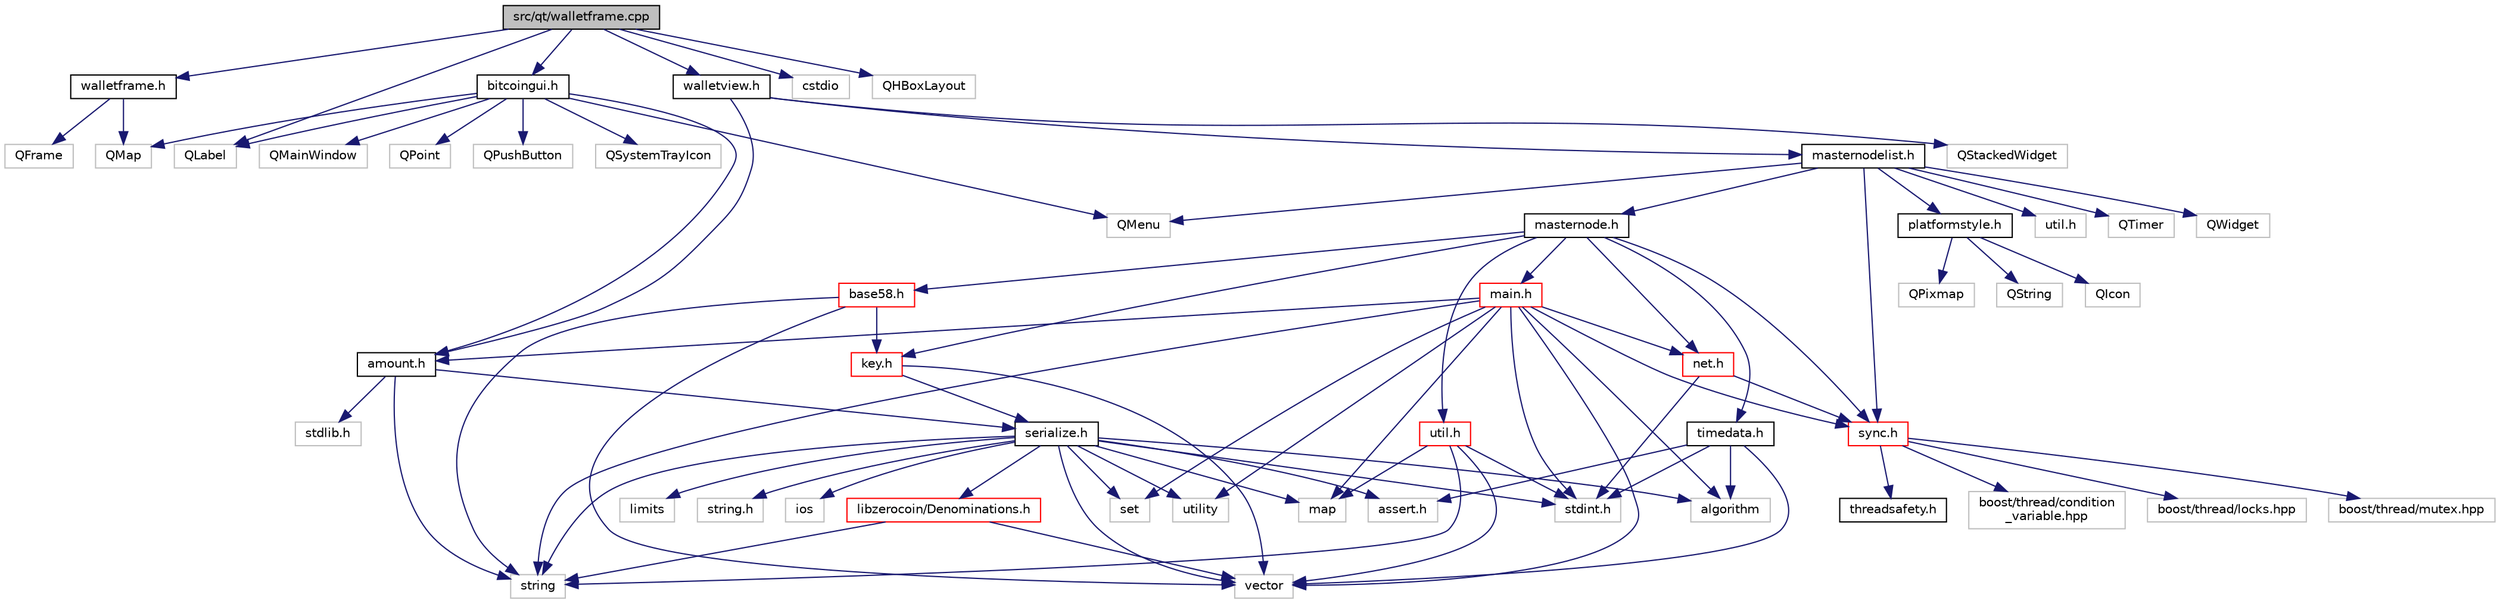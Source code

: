 digraph "src/qt/walletframe.cpp"
{
  edge [fontname="Helvetica",fontsize="10",labelfontname="Helvetica",labelfontsize="10"];
  node [fontname="Helvetica",fontsize="10",shape=record];
  Node0 [label="src/qt/walletframe.cpp",height=0.2,width=0.4,color="black", fillcolor="grey75", style="filled", fontcolor="black"];
  Node0 -> Node1 [color="midnightblue",fontsize="10",style="solid",fontname="Helvetica"];
  Node1 [label="walletframe.h",height=0.2,width=0.4,color="black", fillcolor="white", style="filled",URL="$walletframe_8h.html"];
  Node1 -> Node2 [color="midnightblue",fontsize="10",style="solid",fontname="Helvetica"];
  Node2 [label="QFrame",height=0.2,width=0.4,color="grey75", fillcolor="white", style="filled"];
  Node1 -> Node3 [color="midnightblue",fontsize="10",style="solid",fontname="Helvetica"];
  Node3 [label="QMap",height=0.2,width=0.4,color="grey75", fillcolor="white", style="filled"];
  Node0 -> Node4 [color="midnightblue",fontsize="10",style="solid",fontname="Helvetica"];
  Node4 [label="bitcoingui.h",height=0.2,width=0.4,color="black", fillcolor="white", style="filled",URL="$bitcoingui_8h.html"];
  Node4 -> Node5 [color="midnightblue",fontsize="10",style="solid",fontname="Helvetica"];
  Node5 [label="amount.h",height=0.2,width=0.4,color="black", fillcolor="white", style="filled",URL="$amount_8h.html"];
  Node5 -> Node6 [color="midnightblue",fontsize="10",style="solid",fontname="Helvetica"];
  Node6 [label="serialize.h",height=0.2,width=0.4,color="black", fillcolor="white", style="filled",URL="$serialize_8h.html"];
  Node6 -> Node7 [color="midnightblue",fontsize="10",style="solid",fontname="Helvetica"];
  Node7 [label="algorithm",height=0.2,width=0.4,color="grey75", fillcolor="white", style="filled"];
  Node6 -> Node8 [color="midnightblue",fontsize="10",style="solid",fontname="Helvetica"];
  Node8 [label="assert.h",height=0.2,width=0.4,color="grey75", fillcolor="white", style="filled"];
  Node6 -> Node9 [color="midnightblue",fontsize="10",style="solid",fontname="Helvetica"];
  Node9 [label="ios",height=0.2,width=0.4,color="grey75", fillcolor="white", style="filled"];
  Node6 -> Node10 [color="midnightblue",fontsize="10",style="solid",fontname="Helvetica"];
  Node10 [label="limits",height=0.2,width=0.4,color="grey75", fillcolor="white", style="filled"];
  Node6 -> Node11 [color="midnightblue",fontsize="10",style="solid",fontname="Helvetica"];
  Node11 [label="map",height=0.2,width=0.4,color="grey75", fillcolor="white", style="filled"];
  Node6 -> Node12 [color="midnightblue",fontsize="10",style="solid",fontname="Helvetica"];
  Node12 [label="set",height=0.2,width=0.4,color="grey75", fillcolor="white", style="filled"];
  Node6 -> Node13 [color="midnightblue",fontsize="10",style="solid",fontname="Helvetica"];
  Node13 [label="stdint.h",height=0.2,width=0.4,color="grey75", fillcolor="white", style="filled"];
  Node6 -> Node14 [color="midnightblue",fontsize="10",style="solid",fontname="Helvetica"];
  Node14 [label="string.h",height=0.2,width=0.4,color="grey75", fillcolor="white", style="filled"];
  Node6 -> Node15 [color="midnightblue",fontsize="10",style="solid",fontname="Helvetica"];
  Node15 [label="string",height=0.2,width=0.4,color="grey75", fillcolor="white", style="filled"];
  Node6 -> Node16 [color="midnightblue",fontsize="10",style="solid",fontname="Helvetica"];
  Node16 [label="utility",height=0.2,width=0.4,color="grey75", fillcolor="white", style="filled"];
  Node6 -> Node17 [color="midnightblue",fontsize="10",style="solid",fontname="Helvetica"];
  Node17 [label="vector",height=0.2,width=0.4,color="grey75", fillcolor="white", style="filled"];
  Node6 -> Node18 [color="midnightblue",fontsize="10",style="solid",fontname="Helvetica"];
  Node18 [label="libzerocoin/Denominations.h",height=0.2,width=0.4,color="red", fillcolor="white", style="filled",URL="$_denominations_8h.html",tooltip="Denomination info for the Zerocoin library. "];
  Node18 -> Node15 [color="midnightblue",fontsize="10",style="solid",fontname="Helvetica"];
  Node18 -> Node17 [color="midnightblue",fontsize="10",style="solid",fontname="Helvetica"];
  Node5 -> Node20 [color="midnightblue",fontsize="10",style="solid",fontname="Helvetica"];
  Node20 [label="stdlib.h",height=0.2,width=0.4,color="grey75", fillcolor="white", style="filled"];
  Node5 -> Node15 [color="midnightblue",fontsize="10",style="solid",fontname="Helvetica"];
  Node4 -> Node21 [color="midnightblue",fontsize="10",style="solid",fontname="Helvetica"];
  Node21 [label="QLabel",height=0.2,width=0.4,color="grey75", fillcolor="white", style="filled"];
  Node4 -> Node22 [color="midnightblue",fontsize="10",style="solid",fontname="Helvetica"];
  Node22 [label="QMainWindow",height=0.2,width=0.4,color="grey75", fillcolor="white", style="filled"];
  Node4 -> Node3 [color="midnightblue",fontsize="10",style="solid",fontname="Helvetica"];
  Node4 -> Node23 [color="midnightblue",fontsize="10",style="solid",fontname="Helvetica"];
  Node23 [label="QMenu",height=0.2,width=0.4,color="grey75", fillcolor="white", style="filled"];
  Node4 -> Node24 [color="midnightblue",fontsize="10",style="solid",fontname="Helvetica"];
  Node24 [label="QPoint",height=0.2,width=0.4,color="grey75", fillcolor="white", style="filled"];
  Node4 -> Node25 [color="midnightblue",fontsize="10",style="solid",fontname="Helvetica"];
  Node25 [label="QPushButton",height=0.2,width=0.4,color="grey75", fillcolor="white", style="filled"];
  Node4 -> Node26 [color="midnightblue",fontsize="10",style="solid",fontname="Helvetica"];
  Node26 [label="QSystemTrayIcon",height=0.2,width=0.4,color="grey75", fillcolor="white", style="filled"];
  Node0 -> Node27 [color="midnightblue",fontsize="10",style="solid",fontname="Helvetica"];
  Node27 [label="walletview.h",height=0.2,width=0.4,color="black", fillcolor="white", style="filled",URL="$walletview_8h.html"];
  Node27 -> Node5 [color="midnightblue",fontsize="10",style="solid",fontname="Helvetica"];
  Node27 -> Node28 [color="midnightblue",fontsize="10",style="solid",fontname="Helvetica"];
  Node28 [label="masternodelist.h",height=0.2,width=0.4,color="black", fillcolor="white", style="filled",URL="$masternodelist_8h.html"];
  Node28 -> Node29 [color="midnightblue",fontsize="10",style="solid",fontname="Helvetica"];
  Node29 [label="masternode.h",height=0.2,width=0.4,color="black", fillcolor="white", style="filled",URL="$masternode_8h.html"];
  Node29 -> Node30 [color="midnightblue",fontsize="10",style="solid",fontname="Helvetica"];
  Node30 [label="base58.h",height=0.2,width=0.4,color="red", fillcolor="white", style="filled",URL="$base58_8h.html"];
  Node30 -> Node60 [color="midnightblue",fontsize="10",style="solid",fontname="Helvetica"];
  Node60 [label="key.h",height=0.2,width=0.4,color="red", fillcolor="white", style="filled",URL="$key_8h.html"];
  Node60 -> Node6 [color="midnightblue",fontsize="10",style="solid",fontname="Helvetica"];
  Node60 -> Node17 [color="midnightblue",fontsize="10",style="solid",fontname="Helvetica"];
  Node30 -> Node15 [color="midnightblue",fontsize="10",style="solid",fontname="Helvetica"];
  Node30 -> Node17 [color="midnightblue",fontsize="10",style="solid",fontname="Helvetica"];
  Node29 -> Node60 [color="midnightblue",fontsize="10",style="solid",fontname="Helvetica"];
  Node29 -> Node93 [color="midnightblue",fontsize="10",style="solid",fontname="Helvetica"];
  Node93 [label="main.h",height=0.2,width=0.4,color="red", fillcolor="white", style="filled",URL="$main_8h.html"];
  Node93 -> Node5 [color="midnightblue",fontsize="10",style="solid",fontname="Helvetica"];
  Node93 -> Node110 [color="midnightblue",fontsize="10",style="solid",fontname="Helvetica"];
  Node110 [label="net.h",height=0.2,width=0.4,color="red", fillcolor="white", style="filled",URL="$net_8h.html"];
  Node110 -> Node65 [color="midnightblue",fontsize="10",style="solid",fontname="Helvetica"];
  Node65 [label="sync.h",height=0.2,width=0.4,color="red", fillcolor="white", style="filled",URL="$sync_8h.html"];
  Node65 -> Node66 [color="midnightblue",fontsize="10",style="solid",fontname="Helvetica"];
  Node66 [label="threadsafety.h",height=0.2,width=0.4,color="black", fillcolor="white", style="filled",URL="$threadsafety_8h.html"];
  Node65 -> Node67 [color="midnightblue",fontsize="10",style="solid",fontname="Helvetica"];
  Node67 [label="boost/thread/condition\l_variable.hpp",height=0.2,width=0.4,color="grey75", fillcolor="white", style="filled"];
  Node65 -> Node68 [color="midnightblue",fontsize="10",style="solid",fontname="Helvetica"];
  Node68 [label="boost/thread/locks.hpp",height=0.2,width=0.4,color="grey75", fillcolor="white", style="filled"];
  Node65 -> Node62 [color="midnightblue",fontsize="10",style="solid",fontname="Helvetica"];
  Node62 [label="boost/thread/mutex.hpp",height=0.2,width=0.4,color="grey75", fillcolor="white", style="filled"];
  Node110 -> Node13 [color="midnightblue",fontsize="10",style="solid",fontname="Helvetica"];
  Node93 -> Node65 [color="midnightblue",fontsize="10",style="solid",fontname="Helvetica"];
  Node93 -> Node7 [color="midnightblue",fontsize="10",style="solid",fontname="Helvetica"];
  Node93 -> Node11 [color="midnightblue",fontsize="10",style="solid",fontname="Helvetica"];
  Node93 -> Node12 [color="midnightblue",fontsize="10",style="solid",fontname="Helvetica"];
  Node93 -> Node13 [color="midnightblue",fontsize="10",style="solid",fontname="Helvetica"];
  Node93 -> Node15 [color="midnightblue",fontsize="10",style="solid",fontname="Helvetica"];
  Node93 -> Node16 [color="midnightblue",fontsize="10",style="solid",fontname="Helvetica"];
  Node93 -> Node17 [color="midnightblue",fontsize="10",style="solid",fontname="Helvetica"];
  Node29 -> Node110 [color="midnightblue",fontsize="10",style="solid",fontname="Helvetica"];
  Node29 -> Node65 [color="midnightblue",fontsize="10",style="solid",fontname="Helvetica"];
  Node29 -> Node129 [color="midnightblue",fontsize="10",style="solid",fontname="Helvetica"];
  Node129 [label="timedata.h",height=0.2,width=0.4,color="black", fillcolor="white", style="filled",URL="$timedata_8h.html"];
  Node129 -> Node7 [color="midnightblue",fontsize="10",style="solid",fontname="Helvetica"];
  Node129 -> Node8 [color="midnightblue",fontsize="10",style="solid",fontname="Helvetica"];
  Node129 -> Node13 [color="midnightblue",fontsize="10",style="solid",fontname="Helvetica"];
  Node129 -> Node17 [color="midnightblue",fontsize="10",style="solid",fontname="Helvetica"];
  Node29 -> Node99 [color="midnightblue",fontsize="10",style="solid",fontname="Helvetica"];
  Node99 [label="util.h",height=0.2,width=0.4,color="red", fillcolor="white", style="filled",URL="$util_8h.html"];
  Node99 -> Node11 [color="midnightblue",fontsize="10",style="solid",fontname="Helvetica"];
  Node99 -> Node13 [color="midnightblue",fontsize="10",style="solid",fontname="Helvetica"];
  Node99 -> Node15 [color="midnightblue",fontsize="10",style="solid",fontname="Helvetica"];
  Node99 -> Node17 [color="midnightblue",fontsize="10",style="solid",fontname="Helvetica"];
  Node28 -> Node130 [color="midnightblue",fontsize="10",style="solid",fontname="Helvetica"];
  Node130 [label="platformstyle.h",height=0.2,width=0.4,color="black", fillcolor="white", style="filled",URL="$platformstyle_8h.html"];
  Node130 -> Node131 [color="midnightblue",fontsize="10",style="solid",fontname="Helvetica"];
  Node131 [label="QIcon",height=0.2,width=0.4,color="grey75", fillcolor="white", style="filled"];
  Node130 -> Node132 [color="midnightblue",fontsize="10",style="solid",fontname="Helvetica"];
  Node132 [label="QPixmap",height=0.2,width=0.4,color="grey75", fillcolor="white", style="filled"];
  Node130 -> Node133 [color="midnightblue",fontsize="10",style="solid",fontname="Helvetica"];
  Node133 [label="QString",height=0.2,width=0.4,color="grey75", fillcolor="white", style="filled"];
  Node28 -> Node65 [color="midnightblue",fontsize="10",style="solid",fontname="Helvetica"];
  Node28 -> Node124 [color="midnightblue",fontsize="10",style="solid",fontname="Helvetica"];
  Node124 [label="util.h",height=0.2,width=0.4,color="grey75", fillcolor="white", style="filled"];
  Node28 -> Node23 [color="midnightblue",fontsize="10",style="solid",fontname="Helvetica"];
  Node28 -> Node134 [color="midnightblue",fontsize="10",style="solid",fontname="Helvetica"];
  Node134 [label="QTimer",height=0.2,width=0.4,color="grey75", fillcolor="white", style="filled"];
  Node28 -> Node135 [color="midnightblue",fontsize="10",style="solid",fontname="Helvetica"];
  Node135 [label="QWidget",height=0.2,width=0.4,color="grey75", fillcolor="white", style="filled"];
  Node27 -> Node136 [color="midnightblue",fontsize="10",style="solid",fontname="Helvetica"];
  Node136 [label="QStackedWidget",height=0.2,width=0.4,color="grey75", fillcolor="white", style="filled"];
  Node0 -> Node137 [color="midnightblue",fontsize="10",style="solid",fontname="Helvetica"];
  Node137 [label="cstdio",height=0.2,width=0.4,color="grey75", fillcolor="white", style="filled"];
  Node0 -> Node138 [color="midnightblue",fontsize="10",style="solid",fontname="Helvetica"];
  Node138 [label="QHBoxLayout",height=0.2,width=0.4,color="grey75", fillcolor="white", style="filled"];
  Node0 -> Node21 [color="midnightblue",fontsize="10",style="solid",fontname="Helvetica"];
}
